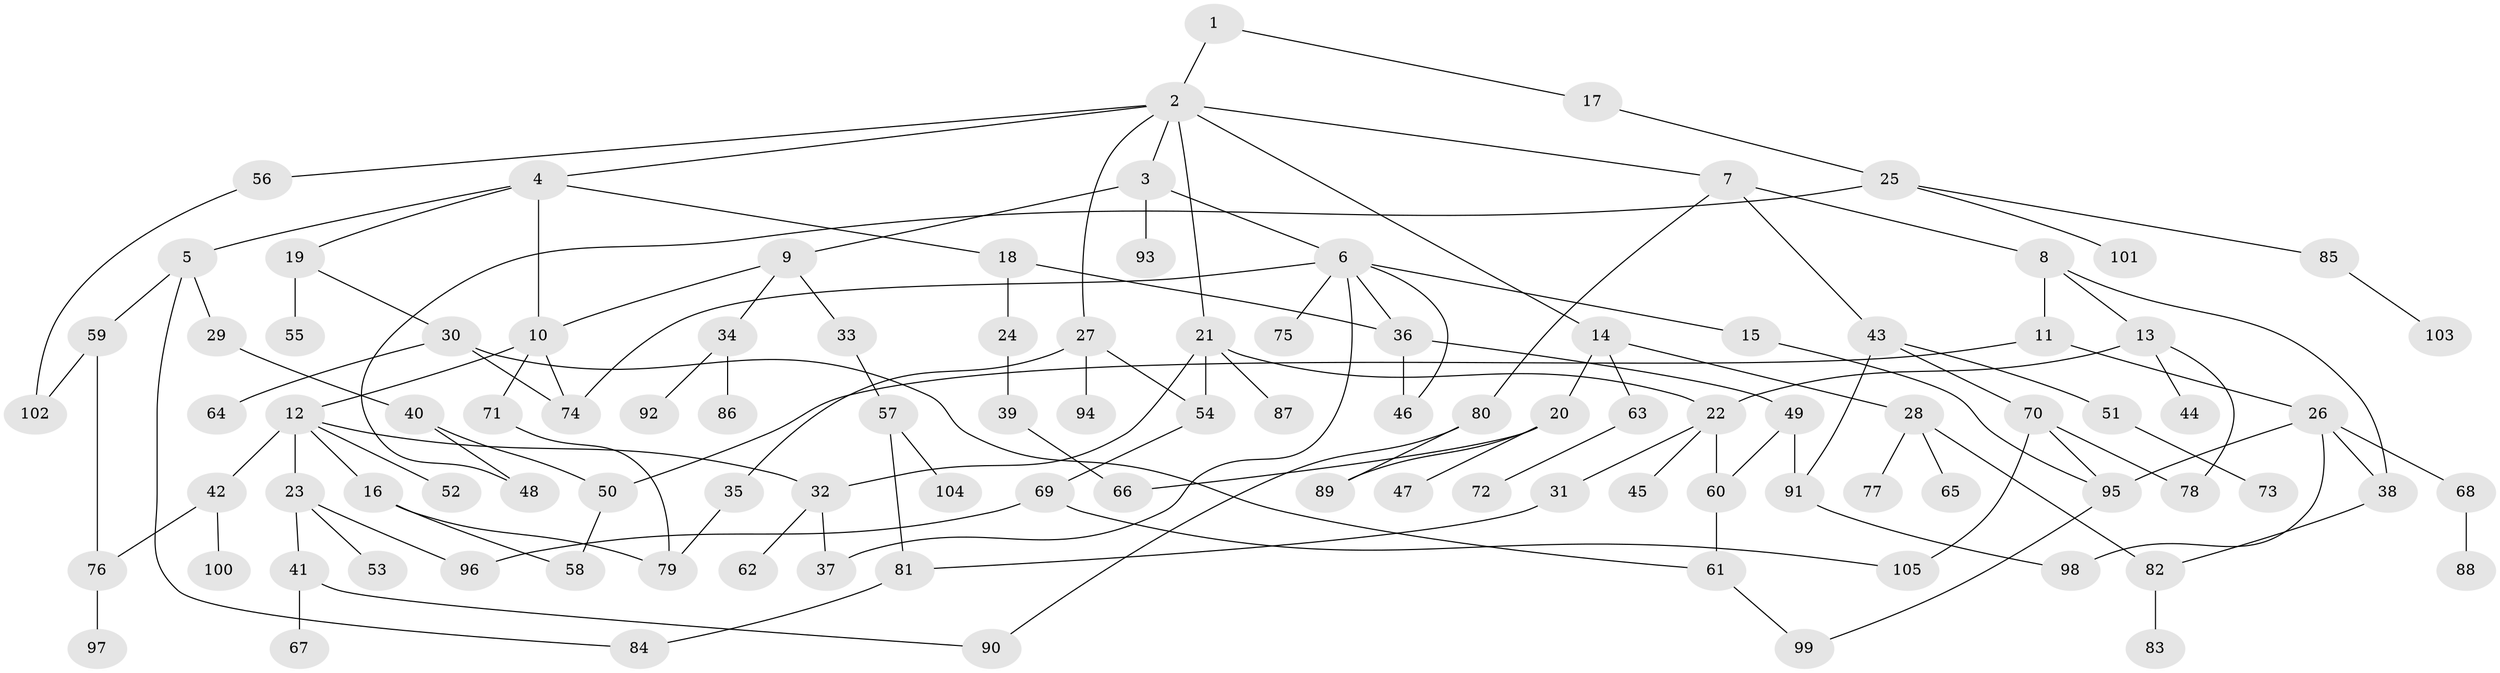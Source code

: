 // Generated by graph-tools (version 1.1) at 2025/25/03/09/25 03:25:27]
// undirected, 105 vertices, 137 edges
graph export_dot {
graph [start="1"]
  node [color=gray90,style=filled];
  1;
  2;
  3;
  4;
  5;
  6;
  7;
  8;
  9;
  10;
  11;
  12;
  13;
  14;
  15;
  16;
  17;
  18;
  19;
  20;
  21;
  22;
  23;
  24;
  25;
  26;
  27;
  28;
  29;
  30;
  31;
  32;
  33;
  34;
  35;
  36;
  37;
  38;
  39;
  40;
  41;
  42;
  43;
  44;
  45;
  46;
  47;
  48;
  49;
  50;
  51;
  52;
  53;
  54;
  55;
  56;
  57;
  58;
  59;
  60;
  61;
  62;
  63;
  64;
  65;
  66;
  67;
  68;
  69;
  70;
  71;
  72;
  73;
  74;
  75;
  76;
  77;
  78;
  79;
  80;
  81;
  82;
  83;
  84;
  85;
  86;
  87;
  88;
  89;
  90;
  91;
  92;
  93;
  94;
  95;
  96;
  97;
  98;
  99;
  100;
  101;
  102;
  103;
  104;
  105;
  1 -- 2;
  1 -- 17;
  2 -- 3;
  2 -- 4;
  2 -- 7;
  2 -- 14;
  2 -- 21;
  2 -- 27;
  2 -- 56;
  3 -- 6;
  3 -- 9;
  3 -- 93;
  4 -- 5;
  4 -- 10;
  4 -- 18;
  4 -- 19;
  5 -- 29;
  5 -- 59;
  5 -- 84;
  6 -- 15;
  6 -- 75;
  6 -- 74;
  6 -- 36;
  6 -- 37;
  6 -- 46;
  7 -- 8;
  7 -- 43;
  7 -- 80;
  8 -- 11;
  8 -- 13;
  8 -- 38;
  9 -- 33;
  9 -- 34;
  9 -- 10;
  10 -- 12;
  10 -- 71;
  10 -- 74;
  11 -- 26;
  11 -- 50;
  12 -- 16;
  12 -- 23;
  12 -- 42;
  12 -- 52;
  12 -- 32;
  13 -- 44;
  13 -- 78;
  13 -- 22;
  14 -- 20;
  14 -- 28;
  14 -- 63;
  15 -- 95;
  16 -- 79;
  16 -- 58;
  17 -- 25;
  18 -- 24;
  18 -- 36;
  19 -- 30;
  19 -- 55;
  20 -- 47;
  20 -- 66;
  20 -- 89;
  21 -- 22;
  21 -- 32;
  21 -- 87;
  21 -- 54;
  22 -- 31;
  22 -- 45;
  22 -- 60;
  23 -- 41;
  23 -- 53;
  23 -- 96;
  24 -- 39;
  25 -- 48;
  25 -- 85;
  25 -- 101;
  26 -- 38;
  26 -- 68;
  26 -- 98;
  26 -- 95;
  27 -- 35;
  27 -- 54;
  27 -- 94;
  28 -- 65;
  28 -- 77;
  28 -- 82;
  29 -- 40;
  30 -- 64;
  30 -- 61;
  30 -- 74;
  31 -- 81;
  32 -- 37;
  32 -- 62;
  33 -- 57;
  34 -- 86;
  34 -- 92;
  35 -- 79;
  36 -- 46;
  36 -- 49;
  38 -- 82;
  39 -- 66;
  40 -- 50;
  40 -- 48;
  41 -- 67;
  41 -- 90;
  42 -- 76;
  42 -- 100;
  43 -- 51;
  43 -- 70;
  43 -- 91;
  49 -- 91;
  49 -- 60;
  50 -- 58;
  51 -- 73;
  54 -- 69;
  56 -- 102;
  57 -- 104;
  57 -- 81;
  59 -- 76;
  59 -- 102;
  60 -- 61;
  61 -- 99;
  63 -- 72;
  68 -- 88;
  69 -- 96;
  69 -- 105;
  70 -- 95;
  70 -- 105;
  70 -- 78;
  71 -- 79;
  76 -- 97;
  80 -- 89;
  80 -- 90;
  81 -- 84;
  82 -- 83;
  85 -- 103;
  91 -- 98;
  95 -- 99;
}
